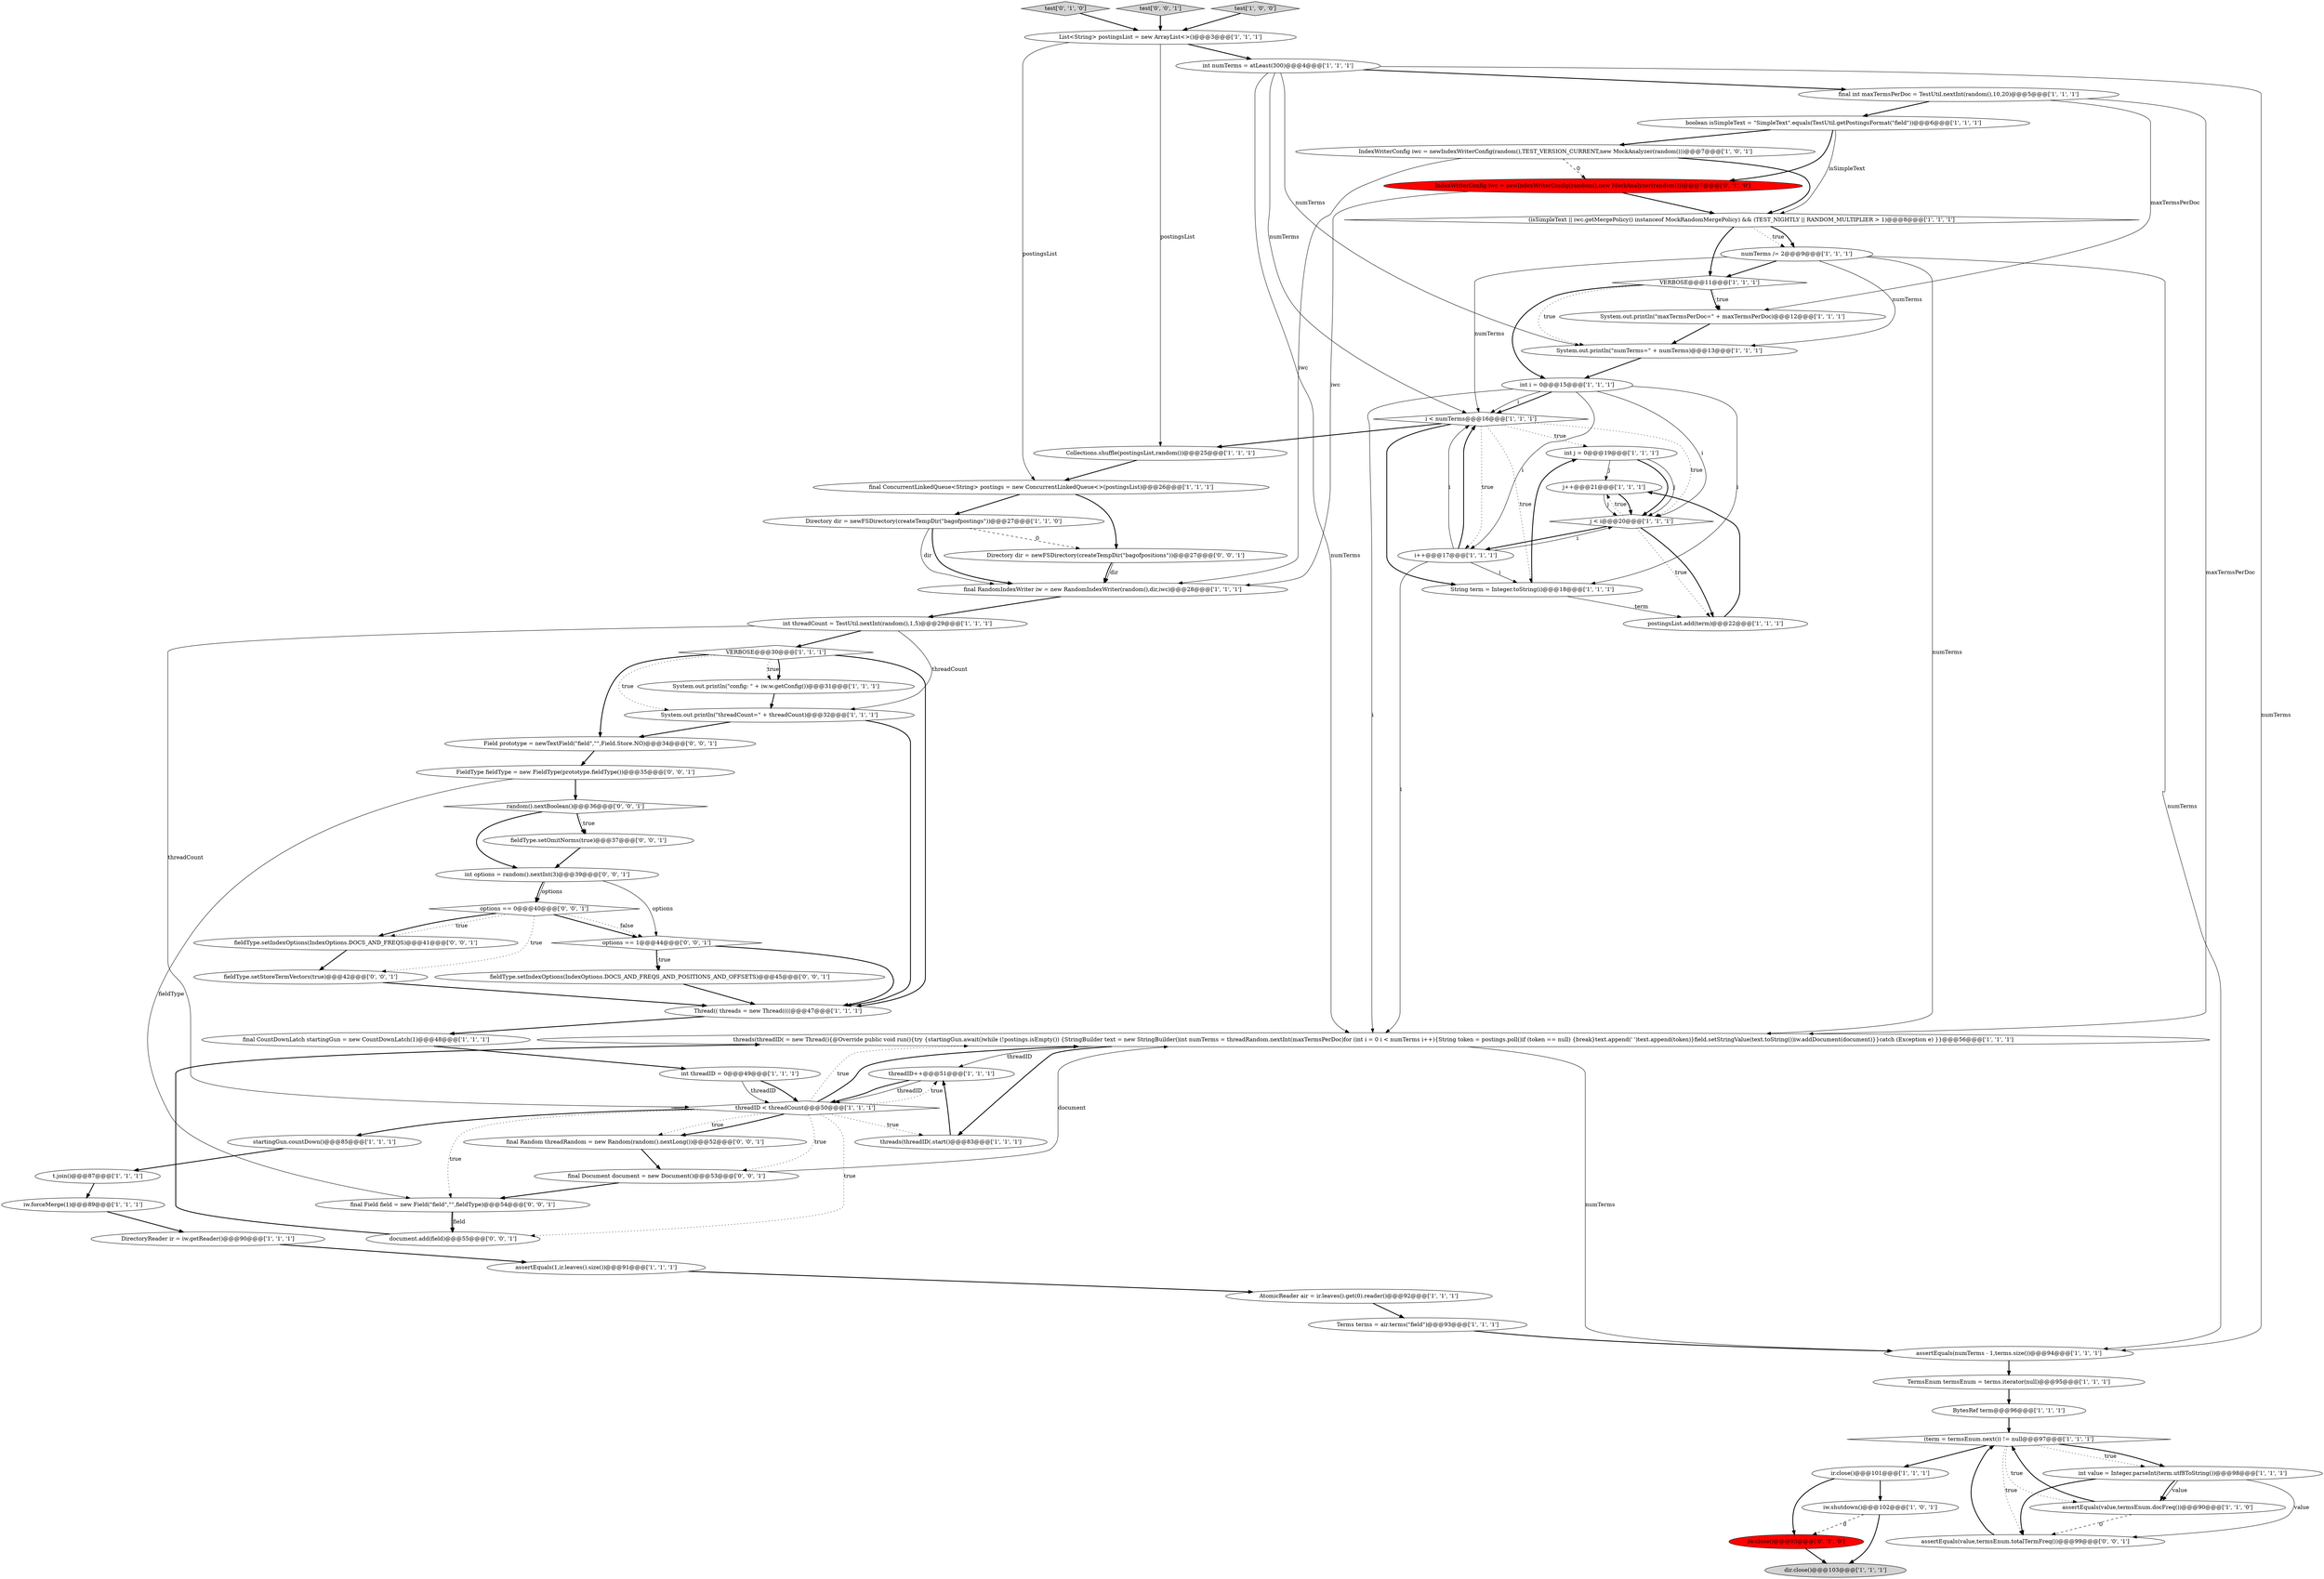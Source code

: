 digraph {
51 [style = filled, label = "iw.close()@@@93@@@['0', '1', '0']", fillcolor = red, shape = ellipse image = "AAA1AAABBB2BBB"];
66 [style = filled, label = "final Field field = new Field(\"field\",\"\",fieldType)@@@54@@@['0', '0', '1']", fillcolor = white, shape = ellipse image = "AAA0AAABBB3BBB"];
41 [style = filled, label = "VERBOSE@@@30@@@['1', '1', '1']", fillcolor = white, shape = diamond image = "AAA0AAABBB1BBB"];
10 [style = filled, label = "iw.forceMerge(1)@@@89@@@['1', '1', '1']", fillcolor = white, shape = ellipse image = "AAA0AAABBB1BBB"];
42 [style = filled, label = "System.out.println(\"threadCount=\" + threadCount)@@@32@@@['1', '1', '1']", fillcolor = white, shape = ellipse image = "AAA0AAABBB1BBB"];
52 [style = filled, label = "test['0', '1', '0']", fillcolor = lightgray, shape = diamond image = "AAA0AAABBB2BBB"];
2 [style = filled, label = "DirectoryReader ir = iw.getReader()@@@90@@@['1', '1', '1']", fillcolor = white, shape = ellipse image = "AAA0AAABBB1BBB"];
34 [style = filled, label = "final ConcurrentLinkedQueue<String> postings = new ConcurrentLinkedQueue<>(postingsList)@@@26@@@['1', '1', '1']", fillcolor = white, shape = ellipse image = "AAA0AAABBB1BBB"];
59 [style = filled, label = "test['0', '0', '1']", fillcolor = lightgray, shape = diamond image = "AAA0AAABBB3BBB"];
61 [style = filled, label = "fieldType.setIndexOptions(IndexOptions.DOCS_AND_FREQS)@@@41@@@['0', '0', '1']", fillcolor = white, shape = ellipse image = "AAA0AAABBB3BBB"];
9 [style = filled, label = "threadID++@@@51@@@['1', '1', '1']", fillcolor = white, shape = ellipse image = "AAA0AAABBB1BBB"];
32 [style = filled, label = "int j = 0@@@19@@@['1', '1', '1']", fillcolor = white, shape = ellipse image = "AAA0AAABBB1BBB"];
40 [style = filled, label = "final CountDownLatch startingGun = new CountDownLatch(1)@@@48@@@['1', '1', '1']", fillcolor = white, shape = ellipse image = "AAA0AAABBB1BBB"];
48 [style = filled, label = "threads(threadID(.start()@@@83@@@['1', '1', '1']", fillcolor = white, shape = ellipse image = "AAA0AAABBB1BBB"];
55 [style = filled, label = "Directory dir = newFSDirectory(createTempDir(\"bagofpositions\"))@@@27@@@['0', '0', '1']", fillcolor = white, shape = ellipse image = "AAA0AAABBB3BBB"];
25 [style = filled, label = "(term = termsEnum.next()) != null@@@97@@@['1', '1', '1']", fillcolor = white, shape = diamond image = "AAA0AAABBB1BBB"];
56 [style = filled, label = "options == 1@@@44@@@['0', '0', '1']", fillcolor = white, shape = diamond image = "AAA0AAABBB3BBB"];
62 [style = filled, label = "int options = random().nextInt(3)@@@39@@@['0', '0', '1']", fillcolor = white, shape = ellipse image = "AAA0AAABBB3BBB"];
23 [style = filled, label = "int numTerms = atLeast(300)@@@4@@@['1', '1', '1']", fillcolor = white, shape = ellipse image = "AAA0AAABBB1BBB"];
65 [style = filled, label = "final Document document = new Document()@@@53@@@['0', '0', '1']", fillcolor = white, shape = ellipse image = "AAA0AAABBB3BBB"];
18 [style = filled, label = "numTerms /= 2@@@9@@@['1', '1', '1']", fillcolor = white, shape = ellipse image = "AAA0AAABBB1BBB"];
0 [style = filled, label = "Collections.shuffle(postingsList,random())@@@25@@@['1', '1', '1']", fillcolor = white, shape = ellipse image = "AAA0AAABBB1BBB"];
46 [style = filled, label = "int i = 0@@@15@@@['1', '1', '1']", fillcolor = white, shape = ellipse image = "AAA0AAABBB1BBB"];
53 [style = filled, label = "random().nextBoolean()@@@36@@@['0', '0', '1']", fillcolor = white, shape = diamond image = "AAA0AAABBB3BBB"];
39 [style = filled, label = "assertEquals(numTerms - 1,terms.size())@@@94@@@['1', '1', '1']", fillcolor = white, shape = ellipse image = "AAA0AAABBB1BBB"];
17 [style = filled, label = "iw.shutdown()@@@102@@@['1', '0', '1']", fillcolor = white, shape = ellipse image = "AAA0AAABBB1BBB"];
12 [style = filled, label = "AtomicReader air = ir.leaves().get(0).reader()@@@92@@@['1', '1', '1']", fillcolor = white, shape = ellipse image = "AAA0AAABBB1BBB"];
54 [style = filled, label = "Field prototype = newTextField(\"field\",\"\",Field.Store.NO)@@@34@@@['0', '0', '1']", fillcolor = white, shape = ellipse image = "AAA0AAABBB3BBB"];
58 [style = filled, label = "fieldType.setIndexOptions(IndexOptions.DOCS_AND_FREQS_AND_POSITIONS_AND_OFFSETS)@@@45@@@['0', '0', '1']", fillcolor = white, shape = ellipse image = "AAA0AAABBB3BBB"];
60 [style = filled, label = "document.add(field)@@@55@@@['0', '0', '1']", fillcolor = white, shape = ellipse image = "AAA0AAABBB3BBB"];
44 [style = filled, label = "j++@@@21@@@['1', '1', '1']", fillcolor = white, shape = ellipse image = "AAA0AAABBB1BBB"];
37 [style = filled, label = "i < numTerms@@@16@@@['1', '1', '1']", fillcolor = white, shape = diamond image = "AAA0AAABBB1BBB"];
45 [style = filled, label = "final RandomIndexWriter iw = new RandomIndexWriter(random(),dir,iwc)@@@28@@@['1', '1', '1']", fillcolor = white, shape = ellipse image = "AAA0AAABBB1BBB"];
63 [style = filled, label = "assertEquals(value,termsEnum.totalTermFreq())@@@99@@@['0', '0', '1']", fillcolor = white, shape = ellipse image = "AAA0AAABBB3BBB"];
68 [style = filled, label = "fieldType.setStoreTermVectors(true)@@@42@@@['0', '0', '1']", fillcolor = white, shape = ellipse image = "AAA0AAABBB3BBB"];
35 [style = filled, label = "ir.close()@@@101@@@['1', '1', '1']", fillcolor = white, shape = ellipse image = "AAA0AAABBB1BBB"];
4 [style = filled, label = "int threadID = 0@@@49@@@['1', '1', '1']", fillcolor = white, shape = ellipse image = "AAA0AAABBB1BBB"];
7 [style = filled, label = "threadID < threadCount@@@50@@@['1', '1', '1']", fillcolor = white, shape = diamond image = "AAA0AAABBB1BBB"];
26 [style = filled, label = "TermsEnum termsEnum = terms.iterator(null)@@@95@@@['1', '1', '1']", fillcolor = white, shape = ellipse image = "AAA0AAABBB1BBB"];
47 [style = filled, label = "Terms terms = air.terms(\"field\")@@@93@@@['1', '1', '1']", fillcolor = white, shape = ellipse image = "AAA0AAABBB1BBB"];
22 [style = filled, label = "startingGun.countDown()@@@85@@@['1', '1', '1']", fillcolor = white, shape = ellipse image = "AAA0AAABBB1BBB"];
11 [style = filled, label = "System.out.println(\"numTerms=\" + numTerms)@@@13@@@['1', '1', '1']", fillcolor = white, shape = ellipse image = "AAA0AAABBB1BBB"];
21 [style = filled, label = "Directory dir = newFSDirectory(createTempDir(\"bagofpostings\"))@@@27@@@['1', '1', '0']", fillcolor = white, shape = ellipse image = "AAA0AAABBB1BBB"];
36 [style = filled, label = "test['1', '0', '0']", fillcolor = lightgray, shape = diamond image = "AAA0AAABBB1BBB"];
67 [style = filled, label = "FieldType fieldType = new FieldType(prototype.fieldType())@@@35@@@['0', '0', '1']", fillcolor = white, shape = ellipse image = "AAA0AAABBB3BBB"];
31 [style = filled, label = "i++@@@17@@@['1', '1', '1']", fillcolor = white, shape = ellipse image = "AAA0AAABBB1BBB"];
8 [style = filled, label = "List<String> postingsList = new ArrayList<>()@@@3@@@['1', '1', '1']", fillcolor = white, shape = ellipse image = "AAA0AAABBB1BBB"];
64 [style = filled, label = "final Random threadRandom = new Random(random().nextLong())@@@52@@@['0', '0', '1']", fillcolor = white, shape = ellipse image = "AAA0AAABBB3BBB"];
50 [style = filled, label = "IndexWriterConfig iwc = newIndexWriterConfig(random(),new MockAnalyzer(random()))@@@7@@@['0', '1', '0']", fillcolor = red, shape = ellipse image = "AAA1AAABBB2BBB"];
69 [style = filled, label = "options == 0@@@40@@@['0', '0', '1']", fillcolor = white, shape = diamond image = "AAA0AAABBB3BBB"];
19 [style = filled, label = "final int maxTermsPerDoc = TestUtil.nextInt(random(),10,20)@@@5@@@['1', '1', '1']", fillcolor = white, shape = ellipse image = "AAA0AAABBB1BBB"];
43 [style = filled, label = "t.join()@@@87@@@['1', '1', '1']", fillcolor = white, shape = ellipse image = "AAA0AAABBB1BBB"];
30 [style = filled, label = "int value = Integer.parseInt(term.utf8ToString())@@@98@@@['1', '1', '1']", fillcolor = white, shape = ellipse image = "AAA0AAABBB1BBB"];
3 [style = filled, label = "int threadCount = TestUtil.nextInt(random(),1,5)@@@29@@@['1', '1', '1']", fillcolor = white, shape = ellipse image = "AAA0AAABBB1BBB"];
14 [style = filled, label = "(isSimpleText || iwc.getMergePolicy() instanceof MockRandomMergePolicy) && (TEST_NIGHTLY || RANDOM_MULTIPLIER > 1)@@@8@@@['1', '1', '1']", fillcolor = white, shape = diamond image = "AAA0AAABBB1BBB"];
1 [style = filled, label = "System.out.println(\"config: \" + iw.w.getConfig())@@@31@@@['1', '1', '1']", fillcolor = white, shape = ellipse image = "AAA0AAABBB1BBB"];
5 [style = filled, label = "boolean isSimpleText = \"SimpleText\".equals(TestUtil.getPostingsFormat(\"field\"))@@@6@@@['1', '1', '1']", fillcolor = white, shape = ellipse image = "AAA0AAABBB1BBB"];
24 [style = filled, label = "VERBOSE@@@11@@@['1', '1', '1']", fillcolor = white, shape = diamond image = "AAA0AAABBB1BBB"];
33 [style = filled, label = "threads(threadID( = new Thread(){@Override public void run(){try {startingGun.await()while (!postings.isEmpty()) {StringBuilder text = new StringBuilder()int numTerms = threadRandom.nextInt(maxTermsPerDoc)for (int i = 0 i < numTerms i++){String token = postings.poll()if (token == null) {break}text.append(' ')text.append(token)}field.setStringValue(text.toString())iw.addDocument(document)}}catch (Exception e) }}@@@56@@@['1', '1', '1']", fillcolor = white, shape = ellipse image = "AAA0AAABBB1BBB"];
49 [style = filled, label = "dir.close()@@@103@@@['1', '1', '1']", fillcolor = lightgray, shape = ellipse image = "AAA0AAABBB1BBB"];
57 [style = filled, label = "fieldType.setOmitNorms(true)@@@37@@@['0', '0', '1']", fillcolor = white, shape = ellipse image = "AAA0AAABBB3BBB"];
6 [style = filled, label = "String term = Integer.toString(i)@@@18@@@['1', '1', '1']", fillcolor = white, shape = ellipse image = "AAA0AAABBB1BBB"];
13 [style = filled, label = "postingsList.add(term)@@@22@@@['1', '1', '1']", fillcolor = white, shape = ellipse image = "AAA0AAABBB1BBB"];
27 [style = filled, label = "IndexWriterConfig iwc = newIndexWriterConfig(random(),TEST_VERSION_CURRENT,new MockAnalyzer(random()))@@@7@@@['1', '0', '1']", fillcolor = white, shape = ellipse image = "AAA0AAABBB1BBB"];
28 [style = filled, label = "Thread(( threads = new Thread((((@@@47@@@['1', '1', '1']", fillcolor = white, shape = ellipse image = "AAA0AAABBB1BBB"];
38 [style = filled, label = "assertEquals(1,ir.leaves().size())@@@91@@@['1', '1', '1']", fillcolor = white, shape = ellipse image = "AAA0AAABBB1BBB"];
15 [style = filled, label = "BytesRef term@@@96@@@['1', '1', '1']", fillcolor = white, shape = ellipse image = "AAA0AAABBB1BBB"];
16 [style = filled, label = "j < i@@@20@@@['1', '1', '1']", fillcolor = white, shape = diamond image = "AAA0AAABBB1BBB"];
20 [style = filled, label = "assertEquals(value,termsEnum.docFreq())@@@90@@@['1', '1', '0']", fillcolor = white, shape = ellipse image = "AAA0AAABBB1BBB"];
29 [style = filled, label = "System.out.println(\"maxTermsPerDoc=\" + maxTermsPerDoc)@@@12@@@['1', '1', '1']", fillcolor = white, shape = ellipse image = "AAA0AAABBB1BBB"];
40->4 [style = bold, label=""];
58->28 [style = bold, label=""];
14->24 [style = bold, label=""];
31->37 [style = bold, label=""];
50->45 [style = solid, label="iwc"];
37->0 [style = bold, label=""];
52->8 [style = bold, label=""];
7->64 [style = dotted, label="true"];
7->66 [style = dotted, label="true"];
18->37 [style = solid, label="numTerms"];
16->13 [style = dotted, label="true"];
57->62 [style = bold, label=""];
15->25 [style = bold, label=""];
30->20 [style = bold, label=""];
25->30 [style = bold, label=""];
7->33 [style = dotted, label="true"];
38->12 [style = bold, label=""];
53->57 [style = dotted, label="true"];
11->46 [style = bold, label=""];
41->1 [style = dotted, label="true"];
9->7 [style = bold, label=""];
25->35 [style = bold, label=""];
41->28 [style = bold, label=""];
37->31 [style = dotted, label="true"];
19->5 [style = bold, label=""];
12->47 [style = bold, label=""];
61->68 [style = bold, label=""];
33->48 [style = bold, label=""];
26->15 [style = bold, label=""];
56->58 [style = dotted, label="true"];
31->33 [style = solid, label="i"];
66->60 [style = bold, label=""];
41->42 [style = dotted, label="true"];
69->61 [style = dotted, label="true"];
41->54 [style = bold, label=""];
19->33 [style = solid, label="maxTermsPerDoc"];
14->18 [style = dotted, label="true"];
24->46 [style = bold, label=""];
31->37 [style = solid, label="i"];
33->9 [style = solid, label="threadID"];
6->32 [style = bold, label=""];
8->23 [style = bold, label=""];
32->44 [style = solid, label="j"];
22->43 [style = bold, label=""];
9->7 [style = solid, label="threadID"];
16->44 [style = dotted, label="true"];
1->42 [style = bold, label=""];
65->66 [style = bold, label=""];
47->39 [style = bold, label=""];
67->53 [style = bold, label=""];
20->25 [style = bold, label=""];
46->37 [style = bold, label=""];
27->45 [style = solid, label="iwc"];
39->26 [style = bold, label=""];
56->58 [style = bold, label=""];
0->34 [style = bold, label=""];
21->45 [style = bold, label=""];
7->33 [style = bold, label=""];
44->16 [style = bold, label=""];
65->33 [style = solid, label="document"];
25->20 [style = dotted, label="true"];
35->17 [style = bold, label=""];
43->10 [style = bold, label=""];
14->18 [style = bold, label=""];
10->2 [style = bold, label=""];
62->56 [style = solid, label="options"];
23->33 [style = solid, label="numTerms"];
19->29 [style = solid, label="maxTermsPerDoc"];
44->16 [style = solid, label="j"];
35->51 [style = bold, label=""];
29->11 [style = bold, label=""];
27->50 [style = dashed, label="0"];
30->63 [style = solid, label="value"];
16->13 [style = bold, label=""];
18->24 [style = bold, label=""];
27->14 [style = bold, label=""];
23->37 [style = solid, label="numTerms"];
7->64 [style = bold, label=""];
62->69 [style = solid, label="options"];
18->33 [style = solid, label="numTerms"];
3->42 [style = solid, label="threadCount"];
69->68 [style = dotted, label="true"];
34->55 [style = bold, label=""];
50->14 [style = bold, label=""];
32->16 [style = bold, label=""];
59->8 [style = bold, label=""];
30->20 [style = solid, label="value"];
6->13 [style = solid, label="term"];
4->7 [style = bold, label=""];
30->63 [style = bold, label=""];
53->62 [style = bold, label=""];
7->60 [style = dotted, label="true"];
69->56 [style = bold, label=""];
24->11 [style = dotted, label="true"];
7->22 [style = bold, label=""];
17->51 [style = dashed, label="0"];
37->6 [style = dotted, label="true"];
63->25 [style = bold, label=""];
37->32 [style = dotted, label="true"];
54->67 [style = bold, label=""];
17->49 [style = bold, label=""];
46->37 [style = solid, label="i"];
16->31 [style = bold, label=""];
23->19 [style = bold, label=""];
3->41 [style = bold, label=""];
64->65 [style = bold, label=""];
33->39 [style = solid, label="numTerms"];
7->48 [style = dotted, label="true"];
36->8 [style = bold, label=""];
5->14 [style = solid, label="isSimpleText"];
18->11 [style = solid, label="numTerms"];
42->28 [style = bold, label=""];
69->56 [style = dotted, label="false"];
23->39 [style = solid, label="numTerms"];
68->28 [style = bold, label=""];
62->69 [style = bold, label=""];
34->21 [style = bold, label=""];
37->16 [style = dotted, label="true"];
20->63 [style = dashed, label="0"];
28->40 [style = bold, label=""];
45->3 [style = bold, label=""];
32->16 [style = solid, label="j"];
53->57 [style = bold, label=""];
24->29 [style = dotted, label="true"];
21->55 [style = dashed, label="0"];
13->44 [style = bold, label=""];
48->9 [style = bold, label=""];
24->29 [style = bold, label=""];
51->49 [style = bold, label=""];
3->7 [style = solid, label="threadCount"];
41->1 [style = bold, label=""];
7->9 [style = dotted, label="true"];
21->45 [style = solid, label="dir"];
37->6 [style = bold, label=""];
23->11 [style = solid, label="numTerms"];
31->16 [style = solid, label="i"];
69->61 [style = bold, label=""];
46->31 [style = solid, label="i"];
2->38 [style = bold, label=""];
67->66 [style = solid, label="fieldType"];
18->39 [style = solid, label="numTerms"];
60->33 [style = bold, label=""];
46->16 [style = solid, label="i"];
8->0 [style = solid, label="postingsList"];
8->34 [style = solid, label="postingsList"];
66->60 [style = solid, label="field"];
46->6 [style = solid, label="i"];
56->28 [style = bold, label=""];
7->65 [style = dotted, label="true"];
31->6 [style = solid, label="i"];
55->45 [style = solid, label="dir"];
5->27 [style = bold, label=""];
4->7 [style = solid, label="threadID"];
42->54 [style = bold, label=""];
5->50 [style = bold, label=""];
25->30 [style = dotted, label="true"];
55->45 [style = bold, label=""];
46->33 [style = solid, label="i"];
25->63 [style = dotted, label="true"];
}
